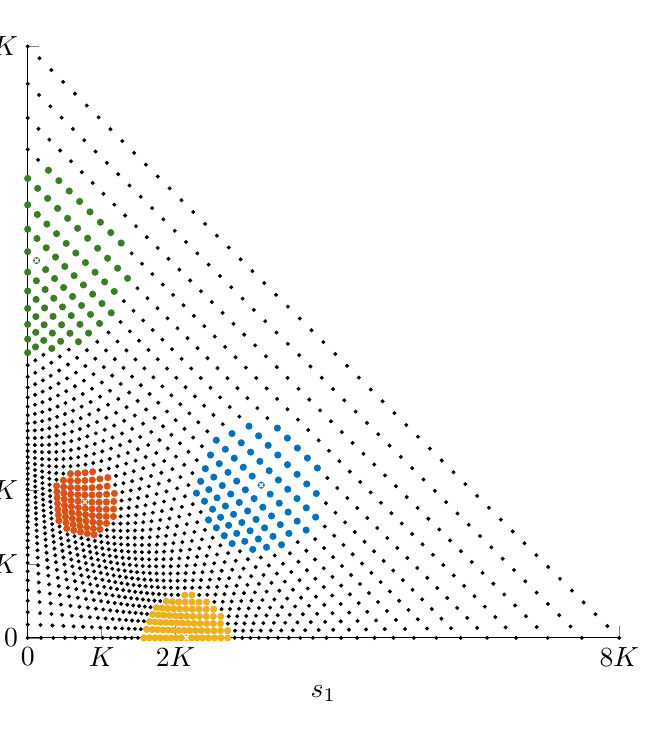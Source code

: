 % This file was created by matlab2tikz.
%
%The latest updates can be retrieved from
%  http://www.mathworks.com/matlabcentral/fileexchange/22022-matlab2tikz-matlab2tikz
%where you can also make suggestions and rate matlab2tikz.
%
\definecolor{mycolor1}{rgb}{0.0,0.447,0.741}%
\definecolor{mycolor2}{rgb}{0.85,0.325,0.098}%
\definecolor{mycolor3}{rgb}{0.929,0.694,0.125}%
\definecolor{mycolor4}{rgb}{0.494,0.184,0.556}%
\definecolor{mycolor5}{rgb}{0.466,0.674,0.188}%
\definecolor{mycolor6}{rgb}{0.301,0.745,0.933}%
\definecolor{mycolor7}{rgb}{0.635,0.078,0.184}%
%
\begin{tikzpicture}[trim axis left, trim axis right]

\begin{axis}[%
axis x line*=bottom,
axis y line*=left,
width=0.75\textwidth,
height=0.75\textwidth,
xmin=0,
xmax=8,
ymin=0,
ymax=8,
xtick={0,1,2,8},
xticklabels={$0$,$K$,$2K$,$8K$},
% xticklabels={},
ytick={0,1,2,8},
yticklabels={$0$,$K$,$2K$,$8K$},
% yticklabels={},
xlabel={$s_1$},
ylabel={$s_2$},
]
\addplot [color=black,mark size=0.5pt,only marks,mark=*,mark options={solid},forget plot]
  table[row sep=crcr]{%
  0	0\\
  0	0.18\\
  0.18	0\\
  0	0.347\\
  0.174	0.174\\
  0.347	0\\
  0	0.501\\
  0.167	0.334\\
  0.334	0.167\\
  0.501	0\\
  0	0.644\\
  0.161	0.483\\
  0.322	0.322\\
  0.483	0.161\\
  0.644	0\\
  0	0.776\\
  0.155	0.621\\
  0.31	0.466\\
  0.466	0.31\\
  0.621	0.155\\
  0.776	0\\
  0	0.899\\
  0.15	0.749\\
  0.3	0.599\\
  0.45	0.45\\
  0.599	0.3\\
  0.749	0.15\\
  0.899	0\\
  0	1.014\\
  0.145	0.869\\
  0.29	0.724\\
  0.434	0.579\\
  0.579	0.434\\
  0.724	0.29\\
  0.869	0.145\\
  1.014	0\\
  0	1.121\\
  0.14	0.981\\
  0.28	0.841\\
  0.42	0.7\\
  0.56	0.56\\
  0.7	0.42\\
  0.841	0.28\\
  0.981	0.14\\
  1.121	0\\
  0	1.221\\
  0.136	1.086\\
  0.271	0.95\\
  0.407	0.814\\
  0.543	0.678\\
  0.678	0.543\\
  0.814	0.407\\
  0.95	0.271\\
  1.086	0.136\\
  1.221	0\\
  0	1.316\\
  0.132	1.184\\
  0.263	1.053\\
  0.395	0.921\\
  0.526	0.789\\
  0.658	0.658\\
  0.789	0.526\\
  0.921	0.395\\
  1.053	0.263\\
  1.184	0.132\\
  1.316	0\\
  0	1.405\\
  0.128	1.277\\
  0.255	1.15\\
  0.383	1.022\\
  0.511	0.894\\
  0.639	0.766\\
  0.766	0.639\\
  0.894	0.511\\
  1.022	0.383\\
  1.15	0.255\\
  1.277	0.128\\
  1.405	0\\
  0	1.49\\
  0.124	1.366\\
  0.248	1.242\\
  0.372	1.117\\
  0.497	0.993\\
  0.621	0.869\\
  0.745	0.745\\
  0.869	0.621\\
  0.993	0.497\\
  1.117	0.372\\
  1.242	0.248\\
  1.366	0.124\\
  1.49	0\\
  0	1.571\\
  0.121	1.45\\
  0.242	1.329\\
  0.362	1.208\\
  0.483	1.087\\
  0.604	0.967\\
  0.725	0.846\\
  0.846	0.725\\
  0.967	0.604\\
  1.087	0.483\\
  1.208	0.362\\
  1.329	0.242\\
  1.45	0.121\\
  1.571	0\\
  0	1.648\\
  0.118	1.531\\
  0.235	1.413\\
  0.353	1.295\\
  0.471	1.177\\
  0.589	1.06\\
  0.706	0.942\\
  0.824	0.824\\
  0.942	0.706\\
  1.06	0.589\\
  1.177	0.471\\
  1.295	0.353\\
  1.413	0.235\\
  1.531	0.118\\
  1.648	0\\
  0	1.723\\
  0.115	1.608\\
  0.23	1.494\\
  0.345	1.379\\
  0.46	1.264\\
  0.574	1.149\\
  0.689	1.034\\
  0.804	0.919\\
  0.919	0.804\\
  1.034	0.689\\
  1.149	0.574\\
  1.264	0.46\\
  1.379	0.345\\
  1.494	0.23\\
  1.608	0.115\\
  1.723	0\\
  0	1.796\\
  0.112	1.684\\
  0.225	1.572\\
  0.337	1.459\\
  0.449	1.347\\
  0.561	1.235\\
  0.674	1.123\\
  0.786	1.01\\
  0.898	0.898\\
  1.01	0.786\\
  1.123	0.674\\
  1.235	0.561\\
  1.347	0.449\\
  1.459	0.337\\
  1.572	0.225\\
  1.684	0.112\\
  1.796	0\\
  0	1.867\\
  0.11	1.758\\
  0.22	1.648\\
  0.33	1.538\\
  0.439	1.428\\
  0.549	1.318\\
  0.659	1.208\\
  0.769	1.099\\
  0.879	0.989\\
  0.989	0.879\\
  1.099	0.769\\
  1.208	0.659\\
  1.318	0.549\\
  1.428	0.439\\
  1.538	0.33\\
  1.648	0.22\\
  1.758	0.11\\
  1.867	0\\
  0	1.938\\
  0.108	1.83\\
  0.215	1.722\\
  0.323	1.615\\
  0.431	1.507\\
  0.538	1.399\\
  0.646	1.292\\
  0.754	1.184\\
  0.861	1.077\\
  0.969	0.969\\
  1.077	0.861\\
  1.184	0.754\\
  1.292	0.646\\
  1.399	0.538\\
  1.507	0.431\\
  1.615	0.323\\
  1.722	0.215\\
  1.83	0.108\\
  1.938	0\\
  0	2.008\\
  0.106	1.902\\
  0.211	1.796\\
  0.317	1.691\\
  0.423	1.585\\
  0.528	1.479\\
  0.634	1.374\\
  0.74	1.268\\
  0.845	1.162\\
  0.951	1.057\\
  1.057	0.951\\
  1.162	0.845\\
  1.268	0.74\\
  1.374	0.634\\
  1.479	0.528\\
  1.585	0.423\\
  1.691	0.317\\
  1.796	0.211\\
  1.902	0.106\\
  2.008	0\\
  0	2.077\\
  0.104	1.974\\
  0.208	1.87\\
  0.312	1.766\\
  0.415	1.662\\
  0.519	1.558\\
  0.623	1.454\\
  0.727	1.35\\
  0.831	1.246\\
  0.935	1.143\\
  1.039	1.039\\
  1.143	0.935\\
  1.246	0.831\\
  1.35	0.727\\
  1.454	0.623\\
  1.558	0.519\\
  1.662	0.415\\
  1.766	0.312\\
  1.87	0.208\\
  1.974	0.104\\
  2.077	0\\
  0	2.148\\
  0.102	2.046\\
  0.205	1.943\\
  0.307	1.841\\
  0.409	1.739\\
  0.511	1.636\\
  0.614	1.534\\
  0.716	1.432\\
  0.818	1.33\\
  0.921	1.227\\
  1.023	1.125\\
  1.125	1.023\\
  1.227	0.921\\
  1.33	0.818\\
  1.432	0.716\\
  1.534	0.614\\
  1.636	0.511\\
  1.739	0.409\\
  1.841	0.307\\
  1.943	0.205\\
  2.046	0.102\\
  2.148	0\\
  0	2.219\\
  0.101	2.119\\
  0.202	2.018\\
  0.303	1.917\\
  0.404	1.816\\
  0.504	1.715\\
  0.605	1.614\\
  0.706	1.513\\
  0.807	1.412\\
  0.908	1.312\\
  1.009	1.211\\
  1.11	1.11\\
  1.211	1.009\\
  1.312	0.908\\
  1.412	0.807\\
  1.513	0.706\\
  1.614	0.605\\
  1.715	0.504\\
  1.816	0.404\\
  1.917	0.303\\
  2.018	0.202\\
  2.119	0.101\\
  2.219	0\\
  0	2.293\\
  0.1	2.193\\
  0.199	2.093\\
  0.299	1.994\\
  0.399	1.894\\
  0.498	1.794\\
  0.598	1.695\\
  0.698	1.595\\
  0.797	1.495\\
  0.897	1.396\\
  0.997	1.296\\
  1.097	1.196\\
  1.196	1.097\\
  1.296	0.997\\
  1.396	0.897\\
  1.495	0.797\\
  1.595	0.698\\
  1.695	0.598\\
  1.794	0.498\\
  1.894	0.399\\
  1.994	0.299\\
  2.093	0.199\\
  2.193	0.1\\
  2.293	0\\
  0	2.368\\
  0.099	2.27\\
  0.197	2.171\\
  0.296	2.072\\
  0.395	1.974\\
  0.493	1.875\\
  0.592	1.776\\
  0.691	1.678\\
  0.789	1.579\\
  0.888	1.48\\
  0.987	1.381\\
  1.085	1.283\\
  1.184	1.184\\
  1.283	1.085\\
  1.381	0.987\\
  1.48	0.888\\
  1.579	0.789\\
  1.678	0.691\\
  1.776	0.592\\
  1.875	0.493\\
  1.974	0.395\\
  2.072	0.296\\
  2.171	0.197\\
  2.27	0.099\\
  2.368	0\\
  0	2.447\\
  0.098	2.349\\
  0.196	2.251\\
  0.294	2.153\\
  0.391	2.055\\
  0.489	1.957\\
  0.587	1.859\\
  0.685	1.761\\
  0.783	1.664\\
  0.881	1.566\\
  0.979	1.468\\
  1.076	1.37\\
  1.174	1.272\\
  1.272	1.174\\
  1.37	1.076\\
  1.468	0.979\\
  1.566	0.881\\
  1.664	0.783\\
  1.761	0.685\\
  1.859	0.587\\
  1.957	0.489\\
  2.055	0.391\\
  2.153	0.294\\
  2.251	0.196\\
  2.349	0.098\\
  2.447	0\\
  0	2.528\\
  0.097	2.431\\
  0.194	2.334\\
  0.292	2.236\\
  0.389	2.139\\
  0.486	2.042\\
  0.583	1.945\\
  0.681	1.848\\
  0.778	1.75\\
  0.875	1.653\\
  0.972	1.556\\
  1.07	1.459\\
  1.167	1.361\\
  1.264	1.264\\
  1.361	1.167\\
  1.459	1.07\\
  1.556	0.972\\
  1.653	0.875\\
  1.75	0.778\\
  1.848	0.681\\
  1.945	0.583\\
  2.042	0.486\\
  2.139	0.389\\
  2.236	0.292\\
  2.334	0.194\\
  2.431	0.097\\
  2.528	0\\
  0	2.614\\
  0.097	2.517\\
  0.194	2.42\\
  0.29	2.323\\
  0.387	2.227\\
  0.484	2.13\\
  0.581	2.033\\
  0.678	1.936\\
  0.774	1.839\\
  0.871	1.743\\
  0.968	1.646\\
  1.065	1.549\\
  1.162	1.452\\
  1.259	1.355\\
  1.355	1.259\\
  1.452	1.162\\
  1.549	1.065\\
  1.646	0.968\\
  1.743	0.871\\
  1.839	0.774\\
  1.936	0.678\\
  2.033	0.581\\
  2.13	0.484\\
  2.227	0.387\\
  2.323	0.29\\
  2.42	0.194\\
  2.517	0.097\\
  2.614	0\\
  0	2.704\\
  0.097	2.608\\
  0.193	2.511\\
  0.29	2.415\\
  0.386	2.318\\
  0.483	2.221\\
  0.579	2.125\\
  0.676	2.028\\
  0.773	1.932\\
  0.869	1.835\\
  0.966	1.738\\
  1.062	1.642\\
  1.159	1.545\\
  1.256	1.449\\
  1.352	1.352\\
  1.449	1.256\\
  1.545	1.159\\
  1.642	1.062\\
  1.738	0.966\\
  1.835	0.869\\
  1.932	0.773\\
  2.028	0.676\\
  2.125	0.579\\
  2.221	0.483\\
  2.318	0.386\\
  2.415	0.29\\
  2.511	0.193\\
  2.608	0.097\\
  2.704	0\\
  0	2.8\\
  0.097	2.703\\
  0.193	2.607\\
  0.29	2.51\\
  0.386	2.414\\
  0.483	2.317\\
  0.579	2.221\\
  0.676	2.124\\
  0.772	2.028\\
  0.869	1.931\\
  0.966	1.834\\
  1.062	1.738\\
  1.159	1.641\\
  1.255	1.545\\
  1.352	1.448\\
  1.448	1.352\\
  1.545	1.255\\
  1.641	1.159\\
  1.738	1.062\\
  1.834	0.966\\
  1.931	0.869\\
  2.028	0.772\\
  2.124	0.676\\
  2.221	0.579\\
  2.317	0.483\\
  2.414	0.386\\
  2.51	0.29\\
  2.607	0.193\\
  2.703	0.097\\
  2.8	0\\
  0	2.902\\
  0.097	2.805\\
  0.193	2.708\\
  0.29	2.612\\
  0.387	2.515\\
  0.484	2.418\\
  0.58	2.321\\
  0.677	2.225\\
  0.774	2.128\\
  0.871	2.031\\
  0.967	1.935\\
  1.064	1.838\\
  1.161	1.741\\
  1.257	1.644\\
  1.354	1.548\\
  1.451	1.451\\
  1.548	1.354\\
  1.644	1.257\\
  1.741	1.161\\
  1.838	1.064\\
  1.935	0.967\\
  2.031	0.871\\
  2.128	0.774\\
  2.225	0.677\\
  2.321	0.58\\
  2.418	0.484\\
  2.515	0.387\\
  2.612	0.29\\
  2.708	0.193\\
  2.805	0.097\\
  2.902	0\\
  0	3.011\\
  0.097	2.913\\
  0.194	2.816\\
  0.291	2.719\\
  0.388	2.622\\
  0.486	2.525\\
  0.583	2.428\\
  0.68	2.331\\
  0.777	2.234\\
  0.874	2.136\\
  0.971	2.039\\
  1.068	1.942\\
  1.165	1.845\\
  1.262	1.748\\
  1.36	1.651\\
  1.457	1.554\\
  1.554	1.457\\
  1.651	1.36\\
  1.748	1.262\\
  1.845	1.165\\
  1.942	1.068\\
  2.039	0.971\\
  2.136	0.874\\
  2.234	0.777\\
  2.331	0.68\\
  2.428	0.583\\
  2.525	0.486\\
  2.622	0.388\\
  2.719	0.291\\
  2.816	0.194\\
  2.913	0.097\\
  3.011	0\\
  0	3.127\\
  0.098	3.029\\
  0.195	2.931\\
  0.293	2.834\\
  0.391	2.736\\
  0.489	2.638\\
  0.586	2.541\\
  0.684	2.443\\
  0.782	2.345\\
  0.879	2.247\\
  0.977	2.15\\
  1.075	2.052\\
  1.173	1.954\\
  1.27	1.857\\
  1.368	1.759\\
  1.466	1.661\\
  1.563	1.563\\
  1.661	1.466\\
  1.759	1.368\\
  1.857	1.27\\
  1.954	1.173\\
  2.052	1.075\\
  2.15	0.977\\
  2.247	0.879\\
  2.345	0.782\\
  2.443	0.684\\
  2.541	0.586\\
  2.638	0.489\\
  2.736	0.391\\
  2.834	0.293\\
  2.931	0.195\\
  3.029	0.098\\
  3.127	0\\
  0	3.252\\
  0.099	3.153\\
  0.197	3.055\\
  0.296	2.956\\
  0.394	2.858\\
  0.493	2.759\\
  0.591	2.661\\
  0.69	2.562\\
  0.788	2.464\\
  0.887	2.365\\
  0.985	2.266\\
  1.084	2.168\\
  1.182	2.069\\
  1.281	1.971\\
  1.38	1.872\\
  1.478	1.774\\
  1.577	1.675\\
  1.675	1.577\\
  1.774	1.478\\
  1.872	1.38\\
  1.971	1.281\\
  2.069	1.182\\
  2.168	1.084\\
  2.266	0.985\\
  2.365	0.887\\
  2.464	0.788\\
  2.562	0.69\\
  2.661	0.591\\
  2.759	0.493\\
  2.858	0.394\\
  2.956	0.296\\
  3.055	0.197\\
  3.153	0.099\\
  3.252	0\\
  0	3.386\\
  0.1	3.287\\
  0.199	3.187\\
  0.299	3.087\\
  0.398	2.988\\
  0.498	2.888\\
  0.598	2.789\\
  0.697	2.689\\
  0.797	2.59\\
  0.896	2.49\\
  0.996	2.39\\
  1.096	2.291\\
  1.195	2.191\\
  1.295	2.092\\
  1.394	1.992\\
  1.494	1.892\\
  1.594	1.793\\
  1.693	1.693\\
  1.793	1.594\\
  1.892	1.494\\
  1.992	1.394\\
  2.092	1.295\\
  2.191	1.195\\
  2.291	1.096\\
  2.39	0.996\\
  2.49	0.896\\
  2.59	0.797\\
  2.689	0.697\\
  2.789	0.598\\
  2.888	0.498\\
  2.988	0.398\\
  3.087	0.299\\
  3.187	0.199\\
  3.287	0.1\\
  3.386	0\\
  0	3.531\\
  0.101	3.43\\
  0.202	3.33\\
  0.303	3.229\\
  0.404	3.128\\
  0.504	3.027\\
  0.605	2.926\\
  0.706	2.825\\
  0.807	2.724\\
  0.908	2.623\\
  1.009	2.522\\
  1.11	2.421\\
  1.211	2.321\\
  1.312	2.22\\
  1.413	2.119\\
  1.513	2.018\\
  1.614	1.917\\
  1.715	1.816\\
  1.816	1.715\\
  1.917	1.614\\
  2.018	1.513\\
  2.119	1.413\\
  2.22	1.312\\
  2.321	1.211\\
  2.421	1.11\\
  2.522	1.009\\
  2.623	0.908\\
  2.724	0.807\\
  2.825	0.706\\
  2.926	0.605\\
  3.027	0.504\\
  3.128	0.404\\
  3.229	0.303\\
  3.33	0.202\\
  3.43	0.101\\
  3.531	0\\
  0	3.688\\
  0.102	3.586\\
  0.205	3.483\\
  0.307	3.381\\
  0.41	3.278\\
  0.512	3.176\\
  0.615	3.073\\
  0.717	2.971\\
  0.82	2.868\\
  0.922	2.766\\
  1.024	2.664\\
  1.127	2.561\\
  1.229	2.459\\
  1.332	2.356\\
  1.434	2.254\\
  1.537	2.151\\
  1.639	2.049\\
  1.742	1.946\\
  1.844	1.844\\
  1.946	1.742\\
  2.049	1.639\\
  2.151	1.537\\
  2.254	1.434\\
  2.356	1.332\\
  2.459	1.229\\
  2.561	1.127\\
  2.664	1.024\\
  2.766	0.922\\
  2.868	0.82\\
  2.971	0.717\\
  3.073	0.615\\
  3.176	0.512\\
  3.278	0.41\\
  3.381	0.307\\
  3.483	0.205\\
  3.586	0.102\\
  3.688	0\\
  0	3.857\\
  0.104	3.753\\
  0.209	3.649\\
  0.313	3.545\\
  0.417	3.44\\
  0.521	3.336\\
  0.626	3.232\\
  0.73	3.128\\
  0.834	3.023\\
  0.938	2.919\\
  1.043	2.815\\
  1.147	2.711\\
  1.251	2.606\\
  1.355	2.502\\
  1.46	2.398\\
  1.564	2.294\\
  1.668	2.189\\
  1.772	2.085\\
  1.877	1.981\\
  1.981	1.877\\
  2.085	1.772\\
  2.189	1.668\\
  2.294	1.564\\
  2.398	1.46\\
  2.502	1.355\\
  2.606	1.251\\
  2.711	1.147\\
  2.815	1.043\\
  2.919	0.938\\
  3.023	0.834\\
  3.128	0.73\\
  3.232	0.626\\
  3.336	0.521\\
  3.44	0.417\\
  3.545	0.313\\
  3.649	0.209\\
  3.753	0.104\\
  3.857	0\\
  0	4.041\\
  0.106	3.935\\
  0.213	3.828\\
  0.319	3.722\\
  0.425	3.616\\
  0.532	3.509\\
  0.638	3.403\\
  0.744	3.297\\
  0.851	3.19\\
  0.957	3.084\\
  1.063	2.978\\
  1.17	2.871\\
  1.276	2.765\\
  1.382	2.659\\
  1.489	2.552\\
  1.595	2.446\\
  1.702	2.34\\
  1.808	2.233\\
  1.914	2.127\\
  2.021	2.021\\
  2.127	1.914\\
  2.233	1.808\\
  2.34	1.702\\
  2.446	1.595\\
  2.552	1.489\\
  2.659	1.382\\
  2.765	1.276\\
  2.871	1.17\\
  2.978	1.063\\
  3.084	0.957\\
  3.19	0.851\\
  3.297	0.744\\
  3.403	0.638\\
  3.509	0.532\\
  3.616	0.425\\
  3.722	0.319\\
  3.828	0.213\\
  3.935	0.106\\
  4.041	0\\
  0	4.24\\
  0.109	4.132\\
  0.217	4.023\\
  0.326	3.914\\
  0.435	3.805\\
  0.544	3.697\\
  0.652	3.588\\
  0.761	3.479\\
  0.87	3.37\\
  0.979	3.262\\
  1.087	3.153\\
  1.196	3.044\\
  1.305	2.936\\
  1.413	2.827\\
  1.522	2.718\\
  1.631	2.609\\
  1.74	2.501\\
  1.848	2.392\\
  1.957	2.283\\
  2.066	2.174\\
  2.174	2.066\\
  2.283	1.957\\
  2.392	1.848\\
  2.501	1.74\\
  2.609	1.631\\
  2.718	1.522\\
  2.827	1.413\\
  2.936	1.305\\
  3.044	1.196\\
  3.153	1.087\\
  3.262	0.979\\
  3.37	0.87\\
  3.479	0.761\\
  3.588	0.652\\
  3.697	0.544\\
  3.805	0.435\\
  3.914	0.326\\
  4.023	0.217\\
  4.132	0.109\\
  4.24	0\\
  0	4.456\\
  0.111	4.345\\
  0.223	4.234\\
  0.334	4.122\\
  0.446	4.011\\
  0.557	3.899\\
  0.668	3.788\\
  0.78	3.677\\
  0.891	3.565\\
  1.003	3.454\\
  1.114	3.342\\
  1.226	3.231\\
  1.337	3.12\\
  1.448	3.008\\
  1.56	2.897\\
  1.671	2.785\\
  1.783	2.674\\
  1.894	2.562\\
  2.005	2.451\\
  2.117	2.34\\
  2.228	2.228\\
  2.34	2.117\\
  2.451	2.005\\
  2.562	1.894\\
  2.674	1.783\\
  2.785	1.671\\
  2.897	1.56\\
  3.008	1.448\\
  3.12	1.337\\
  3.231	1.226\\
  3.342	1.114\\
  3.454	1.003\\
  3.565	0.891\\
  3.677	0.78\\
  3.788	0.668\\
  3.899	0.557\\
  4.011	0.446\\
  4.122	0.334\\
  4.234	0.223\\
  4.345	0.111\\
  4.456	0\\
  0	4.691\\
  0.114	4.577\\
  0.229	4.462\\
  0.343	4.348\\
  0.458	4.234\\
  0.572	4.119\\
  0.687	4.005\\
  0.801	3.89\\
  0.915	3.776\\
  1.03	3.662\\
  1.144	3.547\\
  1.259	3.433\\
  1.373	3.318\\
  1.487	3.204\\
  1.602	3.089\\
  1.716	2.975\\
  1.831	2.861\\
  1.945	2.746\\
  2.06	2.632\\
  2.174	2.517\\
  2.288	2.403\\
  2.403	2.288\\
  2.517	2.174\\
  2.632	2.06\\
  2.746	1.945\\
  2.861	1.831\\
  2.975	1.716\\
  3.089	1.602\\
  3.204	1.487\\
  3.318	1.373\\
  3.433	1.259\\
  3.547	1.144\\
  3.662	1.03\\
  3.776	0.915\\
  3.89	0.801\\
  4.005	0.687\\
  4.119	0.572\\
  4.234	0.458\\
  4.348	0.343\\
  4.462	0.229\\
  4.577	0.114\\
  4.691	0\\
  0	4.947\\
  0.118	4.829\\
  0.236	4.711\\
  0.353	4.593\\
  0.471	4.476\\
  0.589	4.358\\
  0.707	4.24\\
  0.824	4.122\\
  0.942	4.004\\
  1.06	3.887\\
  1.178	3.769\\
  1.296	3.651\\
  1.413	3.533\\
  1.531	3.416\\
  1.649	3.298\\
  1.767	3.18\\
  1.884	3.062\\
  2.002	2.944\\
  2.12	2.827\\
  2.238	2.709\\
  2.356	2.591\\
  2.473	2.473\\
  2.591	2.356\\
  2.709	2.238\\
  2.827	2.12\\
  2.944	2.002\\
  3.062	1.884\\
  3.18	1.767\\
  3.298	1.649\\
  3.416	1.531\\
  3.533	1.413\\
  3.651	1.296\\
  3.769	1.178\\
  3.887	1.06\\
  4.004	0.942\\
  4.122	0.824\\
  4.24	0.707\\
  4.358	0.589\\
  4.476	0.471\\
  4.593	0.353\\
  4.711	0.236\\
  4.829	0.118\\
  4.947	0\\
  0	5.224\\
  0.121	5.103\\
  0.243	4.981\\
  0.364	4.86\\
  0.486	4.738\\
  0.607	4.617\\
  0.729	4.495\\
  0.85	4.374\\
  0.972	4.252\\
  1.093	4.131\\
  1.215	4.009\\
  1.336	3.888\\
  1.458	3.766\\
  1.579	3.645\\
  1.701	3.523\\
  1.822	3.402\\
  1.944	3.28\\
  2.065	3.159\\
  2.187	3.037\\
  2.308	2.916\\
  2.43	2.794\\
  2.551	2.673\\
  2.673	2.551\\
  2.794	2.43\\
  2.916	2.308\\
  3.037	2.187\\
  3.159	2.065\\
  3.28	1.944\\
  3.402	1.822\\
  3.523	1.701\\
  3.645	1.579\\
  3.766	1.458\\
  3.888	1.336\\
  4.009	1.215\\
  4.131	1.093\\
  4.252	0.972\\
  4.374	0.85\\
  4.495	0.729\\
  4.617	0.607\\
  4.738	0.486\\
  4.86	0.364\\
  4.981	0.243\\
  5.103	0.121\\
  5.224	0\\
  0	5.527\\
  0.126	5.401\\
  0.251	5.276\\
  0.377	5.15\\
  0.502	5.024\\
  0.628	4.899\\
  0.754	4.773\\
  0.879	4.648\\
  1.005	4.522\\
  1.13	4.396\\
  1.256	4.271\\
  1.382	4.145\\
  1.507	4.019\\
  1.633	3.894\\
  1.759	3.768\\
  1.884	3.643\\
  2.01	3.517\\
  2.135	3.391\\
  2.261	3.266\\
  2.387	3.14\\
  2.512	3.015\\
  2.638	2.889\\
  2.763	2.763\\
  2.889	2.638\\
  3.015	2.512\\
  3.14	2.387\\
  3.266	2.261\\
  3.391	2.135\\
  3.517	2.01\\
  3.643	1.884\\
  3.768	1.759\\
  3.894	1.633\\
  4.019	1.507\\
  4.145	1.382\\
  4.271	1.256\\
  4.396	1.13\\
  4.522	1.005\\
  4.648	0.879\\
  4.773	0.754\\
  4.899	0.628\\
  5.024	0.502\\
  5.15	0.377\\
  5.276	0.251\\
  5.401	0.126\\
  5.527	0\\
  0	5.856\\
  0.13	5.726\\
  0.26	5.596\\
  0.39	5.466\\
  0.521	5.335\\
  0.651	5.205\\
  0.781	5.075\\
  0.911	4.945\\
  1.041	4.815\\
  1.171	4.685\\
  1.301	4.555\\
  1.431	4.424\\
  1.562	4.294\\
  1.692	4.164\\
  1.822	4.034\\
  1.952	3.904\\
  2.082	3.774\\
  2.212	3.644\\
  2.342	3.514\\
  2.473	3.383\\
  2.603	3.253\\
  2.733	3.123\\
  2.863	2.993\\
  2.993	2.863\\
  3.123	2.733\\
  3.253	2.603\\
  3.383	2.473\\
  3.514	2.342\\
  3.644	2.212\\
  3.774	2.082\\
  3.904	1.952\\
  4.034	1.822\\
  4.164	1.692\\
  4.294	1.562\\
  4.424	1.431\\
  4.555	1.301\\
  4.685	1.171\\
  4.815	1.041\\
  4.945	0.911\\
  5.075	0.781\\
  5.205	0.651\\
  5.335	0.521\\
  5.466	0.39\\
  5.596	0.26\\
  5.726	0.13\\
  5.856	0\\
  0	6.214\\
  0.135	6.079\\
  0.27	5.944\\
  0.405	5.809\\
  0.54	5.674\\
  0.675	5.539\\
  0.811	5.404\\
  0.946	5.269\\
  1.081	5.134\\
  1.216	4.999\\
  1.351	4.863\\
  1.486	4.728\\
  1.621	4.593\\
  1.756	4.458\\
  1.891	4.323\\
  2.026	4.188\\
  2.162	4.053\\
  2.297	3.918\\
  2.432	3.783\\
  2.567	3.648\\
  2.702	3.512\\
  2.837	3.377\\
  2.972	3.242\\
  3.107	3.107\\
  3.242	2.972\\
  3.377	2.837\\
  3.512	2.702\\
  3.648	2.567\\
  3.783	2.432\\
  3.918	2.297\\
  4.053	2.162\\
  4.188	2.026\\
  4.323	1.891\\
  4.458	1.756\\
  4.593	1.621\\
  4.728	1.486\\
  4.863	1.351\\
  4.999	1.216\\
  5.134	1.081\\
  5.269	0.946\\
  5.404	0.811\\
  5.539	0.675\\
  5.674	0.54\\
  5.809	0.405\\
  5.944	0.27\\
  6.079	0.135\\
  6.214	0\\
  0	6.605\\
  0.141	6.464\\
  0.281	6.324\\
  0.422	6.183\\
  0.562	6.043\\
  0.703	5.902\\
  0.843	5.762\\
  0.984	5.621\\
  1.124	5.481\\
  1.265	5.34\\
  1.405	5.2\\
  1.546	5.059\\
  1.686	4.919\\
  1.827	4.778\\
  1.967	4.638\\
  2.108	4.497\\
  2.248	4.356\\
  2.389	4.216\\
  2.53	4.075\\
  2.67	3.935\\
  2.811	3.794\\
  2.951	3.654\\
  3.092	3.513\\
  3.232	3.373\\
  3.373	3.232\\
  3.513	3.092\\
  3.654	2.951\\
  3.794	2.811\\
  3.935	2.67\\
  4.075	2.53\\
  4.216	2.389\\
  4.356	2.248\\
  4.497	2.108\\
  4.638	1.967\\
  4.778	1.827\\
  4.919	1.686\\
  5.059	1.546\\
  5.2	1.405\\
  5.34	1.265\\
  5.481	1.124\\
  5.621	0.984\\
  5.762	0.843\\
  5.902	0.703\\
  6.043	0.562\\
  6.183	0.422\\
  6.324	0.281\\
  6.464	0.141\\
  6.605	0\\
  0	7.031\\
  0.146	6.884\\
  0.293	6.738\\
  0.439	6.591\\
  0.586	6.445\\
  0.732	6.298\\
  0.879	6.152\\
  1.025	6.005\\
  1.172	5.859\\
  1.318	5.712\\
  1.465	5.566\\
  1.611	5.419\\
  1.758	5.273\\
  1.904	5.126\\
  2.051	4.98\\
  2.197	4.833\\
  2.344	4.687\\
  2.49	4.541\\
  2.636	4.394\\
  2.783	4.248\\
  2.929	4.101\\
  3.076	3.955\\
  3.222	3.808\\
  3.369	3.662\\
  3.515	3.515\\
  3.662	3.369\\
  3.808	3.222\\
  3.955	3.076\\
  4.101	2.929\\
  4.248	2.783\\
  4.394	2.636\\
  4.541	2.49\\
  4.687	2.344\\
  4.833	2.197\\
  4.98	2.051\\
  5.126	1.904\\
  5.273	1.758\\
  5.419	1.611\\
  5.566	1.465\\
  5.712	1.318\\
  5.859	1.172\\
  6.005	1.025\\
  6.152	0.879\\
  6.298	0.732\\
  6.445	0.586\\
  6.591	0.439\\
  6.738	0.293\\
  6.884	0.146\\
  7.031	0\\
  0	7.494\\
  0.153	7.341\\
  0.306	7.188\\
  0.459	7.036\\
  0.612	6.883\\
  0.765	6.73\\
  0.918	6.577\\
  1.071	6.424\\
  1.224	6.271\\
  1.377	6.118\\
  1.529	5.965\\
  1.682	5.812\\
  1.835	5.659\\
  1.988	5.506\\
  2.141	5.353\\
  2.294	5.2\\
  2.447	5.047\\
  2.6	4.894\\
  2.753	4.741\\
  2.906	4.588\\
  3.059	4.435\\
  3.212	4.282\\
  3.365	4.13\\
  3.518	3.977\\
  3.671	3.824\\
  3.824	3.671\\
  3.977	3.518\\
  4.13	3.365\\
  4.282	3.212\\
  4.435	3.059\\
  4.588	2.906\\
  4.741	2.753\\
  4.894	2.6\\
  5.047	2.447\\
  5.2	2.294\\
  5.353	2.141\\
  5.506	1.988\\
  5.659	1.835\\
  5.812	1.682\\
  5.965	1.529\\
  6.118	1.377\\
  6.271	1.224\\
  6.424	1.071\\
  6.577	0.918\\
  6.73	0.765\\
  6.883	0.612\\
  7.036	0.459\\
  7.188	0.306\\
  7.341	0.153\\
  7.494	0\\
  0	8\\
  0.16	7.84\\
  0.32	7.68\\
  0.48	7.52\\
  0.64	7.36\\
  0.8	7.2\\
  0.96	7.04\\
  1.12	6.88\\
  1.28	6.72\\
  1.44	6.56\\
  1.6	6.4\\
  1.76	6.24\\
  1.92	6.08\\
  2.08	5.92\\
  2.24	5.76\\
  2.4	5.6\\
  2.56	5.44\\
  2.72	5.28\\
  2.88	5.12\\
  3.04	4.96\\
  3.2	4.8\\
  3.36	4.64\\
  3.52	4.48\\
  3.68	4.32\\
  3.84	4.16\\
  4	4\\
  4.16	3.84\\
  4.32	3.68\\
  4.48	3.52\\
  4.64	3.36\\
  4.8	3.2\\
  4.96	3.04\\
  5.12	2.88\\
  5.28	2.72\\
  5.44	2.56\\
  5.6	2.4\\
  5.76	2.24\\
  5.92	2.08\\
  6.08	1.92\\
  6.24	1.76\\
  6.4	1.6\\
  6.56	1.44\\
  6.72	1.28\\
  6.88	1.12\\
  7.04	0.96\\
  7.2	0.8\\
  7.36	0.64\\
  7.52	0.48\\
  7.68	0.32\\
  7.84	0.16\\
  8	0\\
};
% \addplot [color=black,mark size=0.5pt,only marks,mark=*,mark options={solid},forget plot]
%   table[row sep=crcr]{%
% 0	8\\
% 0.16	7.84\\
% 0.32	7.68\\
% 0.48	7.52\\
% 0.64	7.36\\
% 0.8	7.2\\
% 0.96	7.04\\
% 1.12	6.88\\
% 1.28	6.72\\
% 1.44	6.56\\
% 1.6	6.4\\
% 1.76	6.24\\
% 1.92	6.08\\
% 2.08	5.92\\
% 2.24	5.76\\
% 2.4	5.6\\
% 2.56	5.44\\
% 2.72	5.28\\
% 2.88	5.12\\
% 3.04	4.96\\
% 3.2	4.8\\
% 3.36	4.64\\
% 3.52	4.48\\
% 3.68	4.32\\
% 3.84	4.16\\
% 4	4\\
% 4.16	3.84\\
% 4.32	3.68\\
% 4.48	3.52\\
% 4.64	3.36\\
% 4.8	3.2\\
% 4.96	3.04\\
% 5.12	2.88\\
% 5.28	2.72\\
% 5.44	2.56\\
% 5.6	2.4\\
% 5.76	2.24\\
% 5.92	2.08\\
% 6.08	1.92\\
% 6.24	1.76\\
% 6.4	1.6\\
% 6.56	1.44\\
% 6.72	1.28\\
% 6.88	1.12\\
% 7.04	0.96\\
% 7.2	0.8\\
% 7.36	0.64\\
% 7.52	0.48\\
% 7.68	0.32\\
% 7.84	0.16\\
% 8	0\\
% 0	0\\
% };
% \addplot [color=black,mark size=0.5pt,only marks,mark=*,mark options={solid},forget plot]
%   table[row sep=crcr]{%
% 0	0\\
% };
\addplot [color=mycolor1,line width=1.0pt,mark size=0.75pt,only marks,mark=*,mark options={solid},forget plot]
  table[row sep=crcr]{%
  3.159	2.065\\
  3.037	2.187\\
  3.28	1.944\\
  3.062	1.884\\
  3.266	2.261\\
  2.944	2.002\\
  3.391	2.135\\
  3.18	1.767\\
  3.14	2.387\\
  2.827	2.12\\
  2.916	2.308\\
  3.402	1.822\\
  3.517	2.01\\
  2.861	1.831\\
  2.975	1.716\\
  2.746	1.945\\
  3.298	1.649\\
  3.514	2.342\\
  3.383	2.473\\
  3.089	1.602\\
  3.015	2.512\\
  2.709	2.238\\
  3.644	2.212\\
  2.794	2.43\\
  3.523	1.701\\
  3.643	1.884\\
  2.632	2.06\\
  2.785	1.671\\
  3.253	2.603\\
  2.674	1.783\\
  2.897	1.56\\
  3.204	1.487\\
  3.416	1.531\\
  3.774	2.082\\
  2.562	1.894\\
  2.889	2.638\\
  3.008	1.448\\
  2.591	2.356\\
  2.517	2.174\\
  3.123	2.733\\
  3.768	1.759\\
  2.673	2.551\\
  3.645	1.579\\
  2.718	1.522\\
  3.648	2.567\\
  2.609	1.631\\
  2.451	2.005\\
  3.318	1.373\\
  3.783	2.432\\
  3.512	2.702\\
  3.12	1.337\\
  2.827	1.413\\
  2.501	1.74\\
  3.533	1.413\\
  3.904	1.952\\
  2.403	2.288\\
  2.936	1.305\\
  3.918	2.297\\
  2.392	1.848\\
  2.473	2.473\\
  3.377	2.837\\
  2.763	2.763\\
  2.993	2.863\\
  2.34	2.117\\
  2.552	1.489\\
  3.231	1.226\\
  2.659	1.382\\
  3.433	1.259\\
  3.894	1.633\\
  2.446	1.595\\
  2.551	2.673\\
  3.766	1.458\\
  3.044	1.196\\
  2.765	1.276\\
  2.283	1.957\\
};

\addplot [color=mycolor2,line width=1.0pt,mark size=0.75pt,only marks,mark=*,mark options={solid},forget plot]
  table[row sep=crcr]{%
  0.774	1.839\\
  0.778	1.75\\
  0.773	1.932\\
  0.681	1.848\\
  0.869	1.835\\
  0.685	1.761\\
  0.869	1.931\\
  0.678	1.936\\
  0.871	1.743\\
  0.783	1.664\\
  0.691	1.678\\
  0.772	2.028\\
  0.587	1.859\\
  0.966	1.834\\
  0.592	1.776\\
  0.875	1.653\\
  0.676	2.028\\
  0.871	2.031\\
  0.967	1.935\\
  0.966	1.738\\
  0.583	1.945\\
  0.598	1.695\\
  0.698	1.595\\
  0.789	1.579\\
  0.581	2.033\\
  0.968	1.646\\
  0.498	1.794\\
  0.971	2.039\\
  0.605	1.614\\
  0.493	1.875\\
  0.774	2.128\\
  1.064	1.838\\
  0.881	1.566\\
  0.504	1.715\\
  0.676	2.124\\
  1.062	1.738\\
  0.489	1.957\\
  1.068	1.942\\
  0.874	2.136\\
  0.511	1.636\\
  0.706	1.513\\
  0.797	1.495\\
  0.614	1.534\\
  0.579	2.125\\
  0.972	1.556\\
  1.062	1.642\\
  0.486	2.042\\
  1.075	2.052\\
  0.977	2.15\\
  0.404	1.816\\
  0.888	1.48\\
  0.409	1.739\\
  0.399	1.894\\
  0.519	1.558\\
  1.165	1.845\\
  0.777	2.234\\
  0.677	2.225\\
  1.161	1.741\\
  0.415	1.662\\
  0.395	1.974\\
  0.484	2.13\\
  1.065	1.549\\
  0.716	1.432\\
  0.623	1.454\\
  1.173	1.954\\
  0.879	2.247\\
  0.979	1.468\\
  0.807	1.412\\
  0.579	2.221\\
  1.159	1.641\\
  0.423	1.585\\
  0.528	1.479\\
  0.391	2.055\\
  1.084	2.168\\
  0.897	1.396\\
};

\addplot [color=mycolor3,line width=1.0pt,mark size=0.75pt,only marks,mark=*,mark options={solid},forget plot]
  table[row sep=crcr]{%
  2.148	0\\
  2.077	0\\
  2.219	0\\
  2.119	0.101\\
  2.193	0.1\\
  2.008	0\\
  2.046	0.102\\
  2.293	0\\
  2.27	0.099\\
  2.171	0.197\\
  1.974	0.104\\
  2.093	0.199\\
  1.938	0\\
  2.368	0\\
  2.251	0.196\\
  2.349	0.098\\
  2.018	0.202\\
  1.902	0.106\\
  2.334	0.194\\
  1.867	0\\
  1.943	0.205\\
  2.153	0.294\\
  2.447	0\\
  2.431	0.097\\
  2.236	0.292\\
  2.072	0.296\\
  2.42	0.194\\
  1.83	0.108\\
  1.994	0.299\\
  2.323	0.29\\
  1.87	0.208\\
  1.796	0\\
  2.528	0\\
  1.917	0.303\\
  2.517	0.097\\
  2.139	0.389\\
  2.415	0.29\\
  2.227	0.387\\
  2.055	0.391\\
  1.758	0.11\\
  1.796	0.211\\
  2.511	0.193\\
  2.318	0.386\\
  1.723	0\\
  1.974	0.395\\
  1.841	0.307\\
  2.51	0.29\\
  2.614	0\\
  2.414	0.386\\
  2.608	0.097\\
  1.894	0.399\\
  1.722	0.215\\
  1.684	0.112\\
  2.13	0.484\\
  2.221	0.483\\
  1.766	0.312\\
  2.042	0.486\\
  2.607	0.193\\
  1.648	0\\
  2.317	0.483\\
  1.816	0.404\\
  1.957	0.489\\
  2.515	0.387\\
  1.648	0.22\\
  2.612	0.29\\
  1.608	0.115\\
  2.418	0.484\\
  2.704	0\\
  1.691	0.317\\
  2.703	0.097\\
  1.875	0.493\\
  1.571	0\\
  1.739	0.409\\
  2.125	0.579\\
  2.221	0.579\\
};

\addplot [color=OliveGreen,line width=1.0pt,mark size=0.75pt,only marks,mark=*,mark options={solid},forget plot]
  table[row sep=crcr]{%
  0.121	5.103\\
  0.243	4.981\\
  0	5.224\\
  0	4.947\\
  0.251	5.276\\
  0.377	5.15\\
  0.118	4.829\\
  0.126	5.401\\
  0.364	4.86\\
  0.502	5.024\\
  0.236	4.711\\
  0	4.691\\
  0	5.527\\
  0.39	5.466\\
  0.521	5.335\\
  0.26	5.596\\
  0.486	4.738\\
  0.114	4.577\\
  0.651	5.205\\
  0.628	4.899\\
  0.353	4.593\\
  0.13	5.726\\
  0.229	4.462\\
  0	4.456\\
  0.781	5.075\\
  0.607	4.617\\
  0.675	5.539\\
  0.54	5.674\\
  0.754	4.773\\
  0.471	4.476\\
  0.811	5.404\\
  0.111	4.345\\
  0.405	5.809\\
  0	5.856\\
  0.343	4.348\\
  0.911	4.945\\
  0.946	5.269\\
  0.27	5.944\\
  0.729	4.495\\
  0	4.24\\
  0.223	4.234\\
  0.589	4.358\\
  0.879	4.648\\
  0.458	4.234\\
  1.081	5.134\\
  1.041	4.815\\
  0.109	4.132\\
  0.135	6.079\\
  0.843	5.762\\
  0.703	5.902\\
  0.334	4.122\\
  0.984	5.621\\
  0.85	4.374\\
  0.562	6.043\\
  0.707	4.24\\
  1.005	4.522\\
  0	4.041\\
  1.124	5.481\\
  0.572	4.119\\
  0.217	4.023\\
  1.216	4.999\\
  0	6.214\\
  0.422	6.183\\
  1.171	4.685\\
  0.446	4.011\\
  1.265	5.34\\
  0.106	3.935\\
  0.972	4.252\\
  0.326	3.914\\
  0.824	4.122\\
  0.281	6.324\\
  1.13	4.396\\
  0.687	4.005\\
  0	3.857\\
  1.351	4.863\\
};

% \addplot [color=mycolor3,line width=1.0pt,mark size=0.75pt,only marks,mark=*,mark options={solid},forget plot]
%   table[row sep=crcr]{%
% 2.258	1.901\\
% 2.234	1.764\\
% 2.116	1.881\\
% 2.285	2.044\\
% 2.405	1.924\\
% 2.139	2.02\\
% 2.377	1.783\\
% 2.097	1.747\\
% 2.437	2.071\\
% 2.352	1.646\\
% 2.213	1.631\\
% 1.999	1.999\\
% 2.164	2.164\\
% };
\addplot [color=white,line width=0.5pt,mark size=1pt,only marks,mark=x,mark options={solid},forget plot]
  table[row sep=crcr]{%
0.121	5.103\\
2.148	0\\
0.774	1.839\\
3.159	2.065\\
};
\end{axis}
\end{tikzpicture}%
